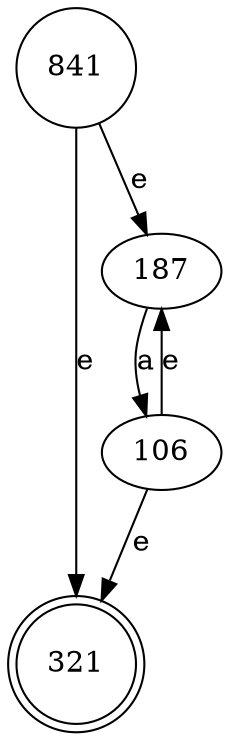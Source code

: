 digraph automata1 {
	841 [label=841 shape=circle]
	321 [label=321 shape=doublecircle]
	841 -> 187 [label=e]
	841 -> 321 [label=e]
	187 -> 106 [label=a]
	106 -> 321 [label=e]
	106 -> 187 [label=e]
}
